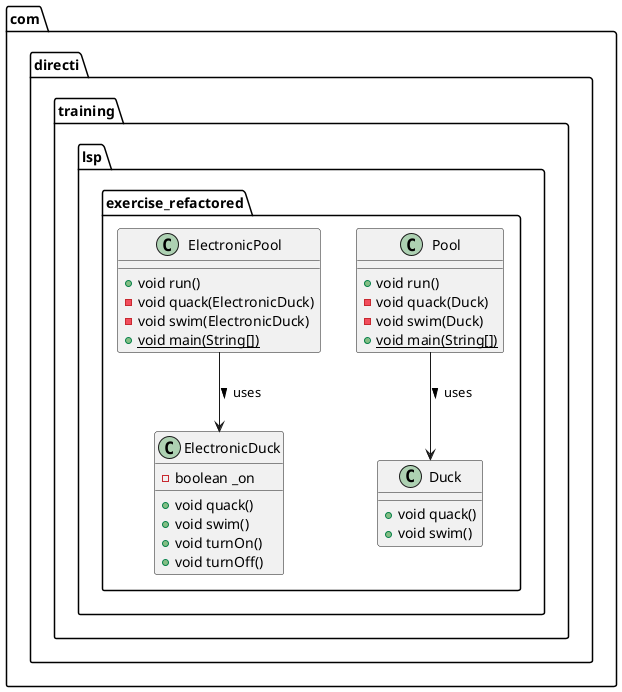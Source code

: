 @startuml
class com.directi.training.lsp.exercise_refactored.Pool {
+ void run()
- void quack(Duck)
- void swim(Duck)
+ {static} void main(String[])
}

class com.directi.training.lsp.exercise_refactored.ElectronicDuck {
- boolean _on
+ void quack()
+ void swim()
+ void turnOn()
+ void turnOff()
}

class com.directi.training.lsp.exercise_refactored.ElectronicPool {
+ void run()
- void quack(ElectronicDuck)
- void swim(ElectronicDuck)
+ {static} void main(String[])
}

class com.directi.training.lsp.exercise_refactored.Duck {
+ void quack()
+ void swim()
}

com.directi.training.lsp.exercise_refactored.ElectronicPool -->  com.directi.training.lsp.exercise_refactored.ElectronicDuck : uses >

com.directi.training.lsp.exercise_refactored.Pool --> com.directi.training.lsp.exercise_refactored.Duck : uses >
@enduml
